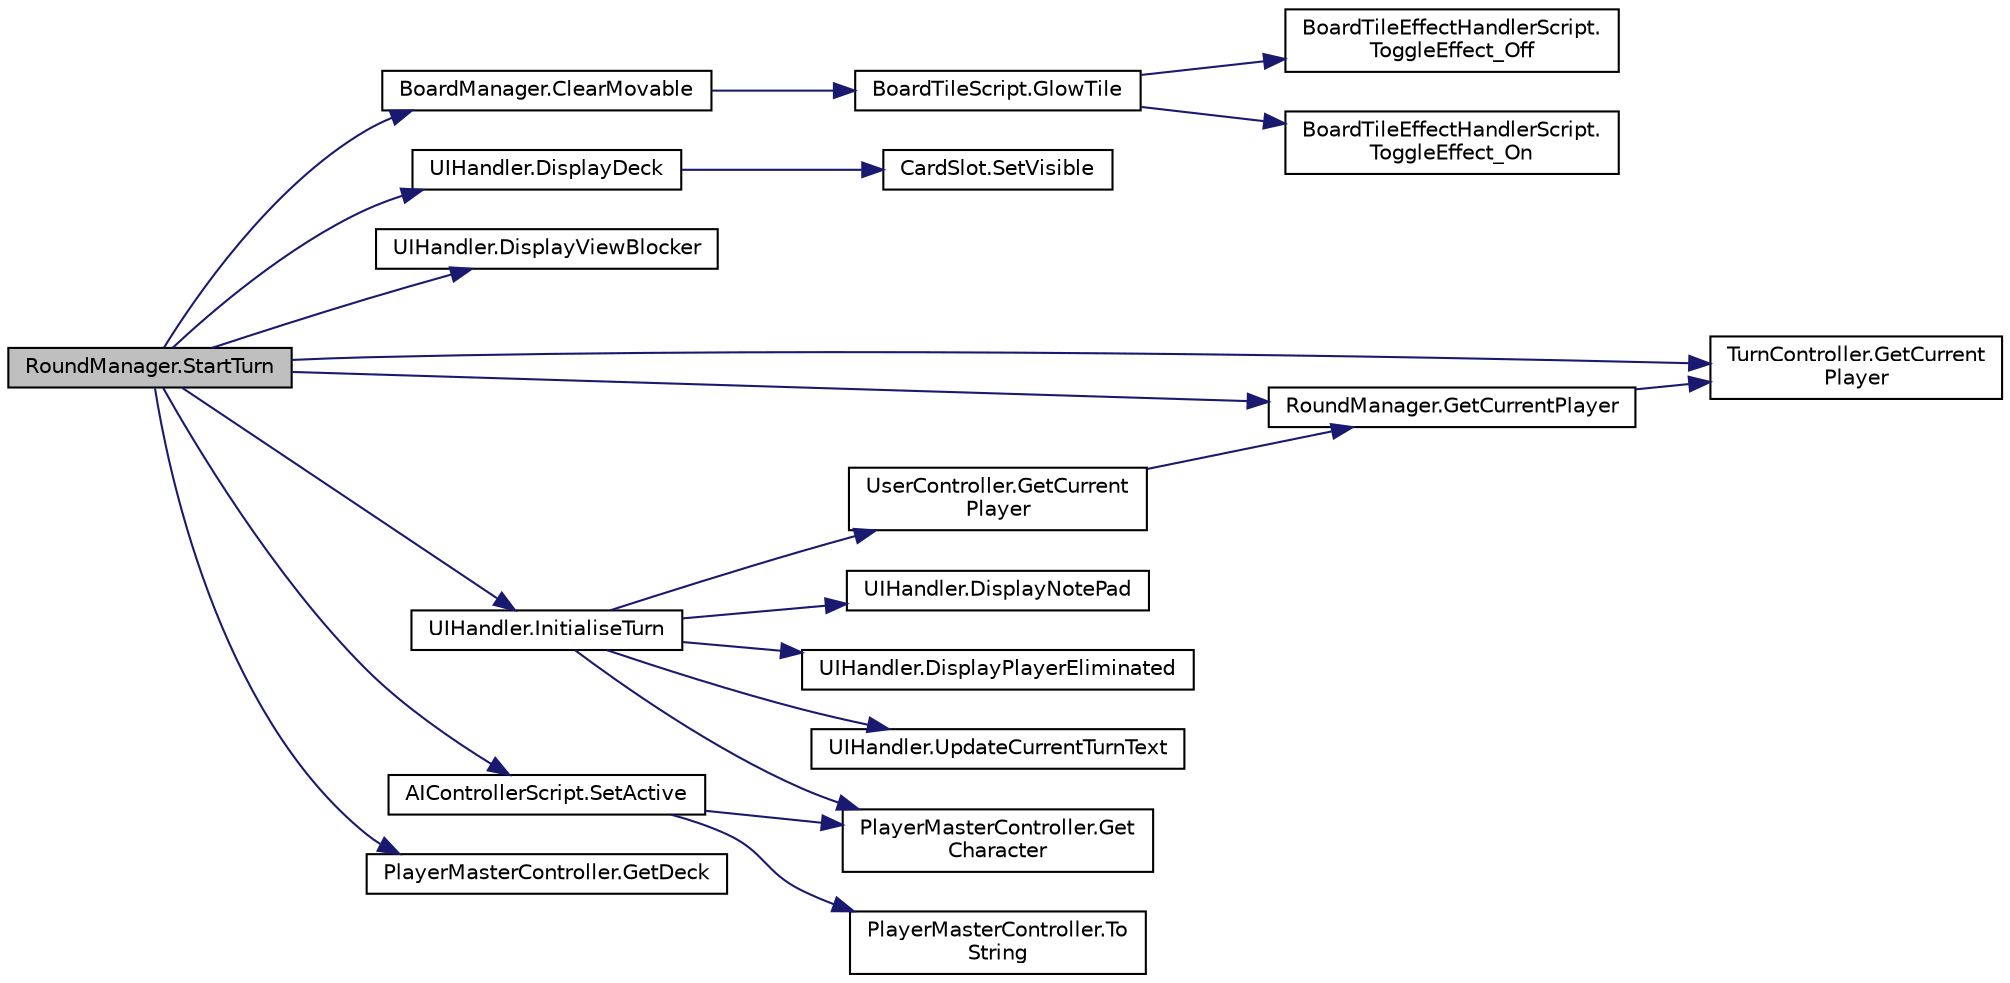 digraph "RoundManager.StartTurn"
{
 // LATEX_PDF_SIZE
  edge [fontname="Helvetica",fontsize="10",labelfontname="Helvetica",labelfontsize="10"];
  node [fontname="Helvetica",fontsize="10",shape=record];
  rankdir="LR";
  Node1 [label="RoundManager.StartTurn",height=0.2,width=0.4,color="black", fillcolor="grey75", style="filled", fontcolor="black",tooltip="Method for starting the turn"];
  Node1 -> Node2 [color="midnightblue",fontsize="10",style="solid",fontname="Helvetica"];
  Node2 [label="BoardManager.ClearMovable",height=0.2,width=0.4,color="black", fillcolor="white", style="filled",URL="$class_board_manager.html#a653d38723d03f890d38a1b68a855c569",tooltip=" "];
  Node2 -> Node3 [color="midnightblue",fontsize="10",style="solid",fontname="Helvetica"];
  Node3 [label="BoardTileScript.GlowTile",height=0.2,width=0.4,color="black", fillcolor="white", style="filled",URL="$class_board_tile_script.html#a3ff1d3c491fe4d7e421a624ac0b5be6f",tooltip="setting the glow on the tile"];
  Node3 -> Node4 [color="midnightblue",fontsize="10",style="solid",fontname="Helvetica"];
  Node4 [label="BoardTileEffectHandlerScript.\lToggleEffect_Off",height=0.2,width=0.4,color="black", fillcolor="white", style="filled",URL="$class_board_tile_effect_handler_script.html#a93e813816ff40b3602de22f87a694766",tooltip="turn off the effect for when player can move to that tile"];
  Node3 -> Node5 [color="midnightblue",fontsize="10",style="solid",fontname="Helvetica"];
  Node5 [label="BoardTileEffectHandlerScript.\lToggleEffect_On",height=0.2,width=0.4,color="black", fillcolor="white", style="filled",URL="$class_board_tile_effect_handler_script.html#a7bf5b2a819cb44463464d5c951bf3143",tooltip="turn on the effect for when player can move to that tile"];
  Node1 -> Node6 [color="midnightblue",fontsize="10",style="solid",fontname="Helvetica"];
  Node6 [label="UIHandler.DisplayDeck",height=0.2,width=0.4,color="black", fillcolor="white", style="filled",URL="$class_u_i_handler.html#affac6b69bae9622fe2d5ef41990456aa",tooltip="Display the list of cards"];
  Node6 -> Node7 [color="midnightblue",fontsize="10",style="solid",fontname="Helvetica"];
  Node7 [label="CardSlot.SetVisible",height=0.2,width=0.4,color="black", fillcolor="white", style="filled",URL="$class_card_slot.html#af678d8249e4d52bb791b47d4ed75e7f3",tooltip=" "];
  Node1 -> Node8 [color="midnightblue",fontsize="10",style="solid",fontname="Helvetica"];
  Node8 [label="UIHandler.DisplayViewBlocker",height=0.2,width=0.4,color="black", fillcolor="white", style="filled",URL="$class_u_i_handler.html#abe1710aca2abe4dbb489f0c49a3af879",tooltip="To display the View Blocker can include the name of the player that needs it's attention"];
  Node1 -> Node9 [color="midnightblue",fontsize="10",style="solid",fontname="Helvetica"];
  Node9 [label="RoundManager.GetCurrentPlayer",height=0.2,width=0.4,color="black", fillcolor="white", style="filled",URL="$class_round_manager.html#aab3f49a5e05508a8e023a497e763c1c8",tooltip="Gets the player controller for the current player"];
  Node9 -> Node10 [color="midnightblue",fontsize="10",style="solid",fontname="Helvetica"];
  Node10 [label="TurnController.GetCurrent\lPlayer",height=0.2,width=0.4,color="black", fillcolor="white", style="filled",URL="$class_turn_controller.html#af16e42b7e61c5a999291327e2e556caa",tooltip=" "];
  Node1 -> Node10 [color="midnightblue",fontsize="10",style="solid",fontname="Helvetica"];
  Node1 -> Node11 [color="midnightblue",fontsize="10",style="solid",fontname="Helvetica"];
  Node11 [label="PlayerMasterController.GetDeck",height=0.2,width=0.4,color="black", fillcolor="white", style="filled",URL="$class_player_master_controller.html#a0a7dd34344c455ef5a0d84c2f7c4a4d6",tooltip=" "];
  Node1 -> Node12 [color="midnightblue",fontsize="10",style="solid",fontname="Helvetica"];
  Node12 [label="UIHandler.InitialiseTurn",height=0.2,width=0.4,color="black", fillcolor="white", style="filled",URL="$class_u_i_handler.html#ac072319b13f11e5ac215a0ed6ab11aa9",tooltip=" "];
  Node12 -> Node13 [color="midnightblue",fontsize="10",style="solid",fontname="Helvetica"];
  Node13 [label="UIHandler.DisplayNotePad",height=0.2,width=0.4,color="black", fillcolor="white", style="filled",URL="$class_u_i_handler.html#abe1c78d110b0a4374daed98df71fcff1",tooltip=" "];
  Node12 -> Node14 [color="midnightblue",fontsize="10",style="solid",fontname="Helvetica"];
  Node14 [label="UIHandler.DisplayPlayerEliminated",height=0.2,width=0.4,color="black", fillcolor="white", style="filled",URL="$class_u_i_handler.html#a2db6b92acd51a72b431b3eacb3884ddd",tooltip=" "];
  Node12 -> Node15 [color="midnightblue",fontsize="10",style="solid",fontname="Helvetica"];
  Node15 [label="PlayerMasterController.Get\lCharacter",height=0.2,width=0.4,color="black", fillcolor="white", style="filled",URL="$class_player_master_controller.html#a12c91851433777ae557a71d9f9a855f0",tooltip=" "];
  Node12 -> Node16 [color="midnightblue",fontsize="10",style="solid",fontname="Helvetica"];
  Node16 [label="UserController.GetCurrent\lPlayer",height=0.2,width=0.4,color="black", fillcolor="white", style="filled",URL="$class_user_controller.html#a587c55687141d18f375e0504ea4649fa",tooltip="Gets the player controller for the current player"];
  Node16 -> Node9 [color="midnightblue",fontsize="10",style="solid",fontname="Helvetica"];
  Node12 -> Node17 [color="midnightblue",fontsize="10",style="solid",fontname="Helvetica"];
  Node17 [label="UIHandler.UpdateCurrentTurnText",height=0.2,width=0.4,color="black", fillcolor="white", style="filled",URL="$class_u_i_handler.html#a33d33813339ed163ad4ab8708226f911",tooltip=" "];
  Node1 -> Node18 [color="midnightblue",fontsize="10",style="solid",fontname="Helvetica"];
  Node18 [label="AIControllerScript.SetActive",height=0.2,width=0.4,color="black", fillcolor="white", style="filled",URL="$class_a_i_controller_script.html#a606c498cbb805d816c1b06f94631a960",tooltip="to activate the AI or not set which player the AI is controlling"];
  Node18 -> Node15 [color="midnightblue",fontsize="10",style="solid",fontname="Helvetica"];
  Node18 -> Node19 [color="midnightblue",fontsize="10",style="solid",fontname="Helvetica"];
  Node19 [label="PlayerMasterController.To\lString",height=0.2,width=0.4,color="black", fillcolor="white", style="filled",URL="$class_player_master_controller.html#a59a900c17a29aece6fab552e723e22a6",tooltip=" "];
}
